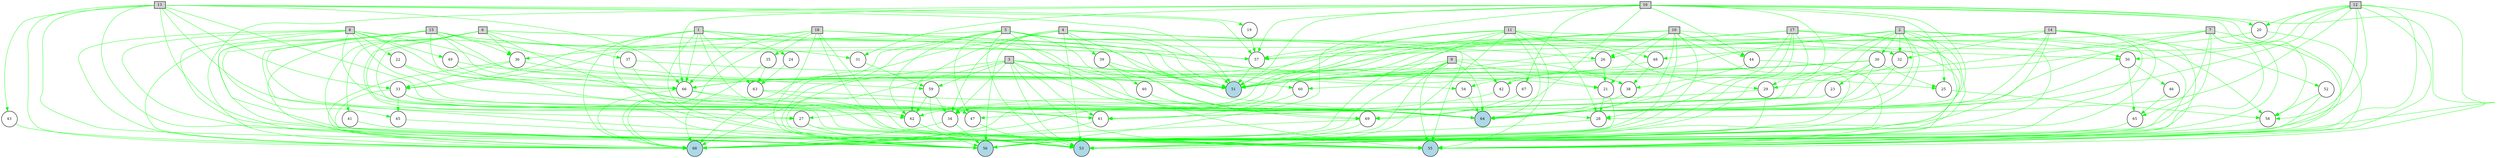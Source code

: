 digraph {
	node [fontsize=9 height=0.2 shape=circle width=0.2]
	1 [fillcolor=lightgray shape=box style=filled]
	2 [fillcolor=lightgray shape=box style=filled]
	3 [fillcolor=lightgray shape=box style=filled]
	4 [fillcolor=lightgray shape=box style=filled]
	5 [fillcolor=lightgray shape=box style=filled]
	6 [fillcolor=lightgray shape=box style=filled]
	7 [fillcolor=lightgray shape=box style=filled]
	8 [fillcolor=lightgray shape=box style=filled]
	9 [fillcolor=lightgray shape=box style=filled]
	10 [fillcolor=lightgray shape=box style=filled]
	11 [fillcolor=lightgray shape=box style=filled]
	12 [fillcolor=lightgray shape=box style=filled]
	13 [fillcolor=lightgray shape=box style=filled]
	14 [fillcolor=lightgray shape=box style=filled]
	15 [fillcolor=lightgray shape=box style=filled]
	16 [fillcolor=lightgray shape=box style=filled]
	17 [fillcolor=lightgray shape=box style=filled]
	18 [fillcolor=lightgray shape=box style=filled]
	51 [fillcolor=lightblue style=filled]
	53 [fillcolor=lightblue style=filled]
	56 [fillcolor=lightblue style=filled]
	55 [fillcolor=lightblue style=filled]
	68 [fillcolor=lightblue style=filled]
	64 [fillcolor=lightblue style=filled]
	19 [fillcolor=white style=filled]
	20 [fillcolor=white style=filled]
	21 [fillcolor=white style=filled]
	22 [fillcolor=white style=filled]
	23 [fillcolor=white style=filled]
	24 [fillcolor=white style=filled]
	25 [fillcolor=white style=filled]
	26 [fillcolor=white style=filled]
	27 [fillcolor=white style=filled]
	28 [fillcolor=white style=filled]
	29 [fillcolor=white style=filled]
	30 [fillcolor=white style=filled]
	31 [fillcolor=white style=filled]
	32 [fillcolor=white style=filled]
	33 [fillcolor=white style=filled]
	34 [fillcolor=white style=filled]
	35 [fillcolor=white style=filled]
	36 [fillcolor=white style=filled]
	37 [fillcolor=white style=filled]
	38 [fillcolor=white style=filled]
	39 [fillcolor=white style=filled]
	40 [fillcolor=white style=filled]
	41 [fillcolor=white style=filled]
	42 [fillcolor=white style=filled]
	43 [fillcolor=white style=filled]
	44 [fillcolor=white style=filled]
	45 [fillcolor=white style=filled]
	46 [fillcolor=white style=filled]
	47 [fillcolor=white style=filled]
	48 [fillcolor=white style=filled]
	49 [fillcolor=white style=filled]
	50 [fillcolor=white style=filled]
	52 [fillcolor=white style=filled]
	54 [fillcolor=white style=filled]
	57 [fillcolor=white style=filled]
	58 [fillcolor=white style=filled]
	59 [fillcolor=white style=filled]
	60 [fillcolor=white style=filled]
	61 [fillcolor=white style=filled]
	62 [fillcolor=white style=filled]
	63 [fillcolor=white style=filled]
	65 [fillcolor=white style=filled]
	66 [fillcolor=white style=filled]
	67 [fillcolor=white style=filled]
	69 [fillcolor=white style=filled]
	1 -> 51 [color=green penwidth=0.8 style=solid]
	1 -> 53 [color=green penwidth=0.8 style=solid]
	1 -> 56 [color=green penwidth=0.8 style=solid]
	1 -> 55 [color=green penwidth=0.8 style=solid]
	1 -> 68 [color=green penwidth=0.8 style=solid]
	1 -> 64 [color=green penwidth=0.8 style=solid]
	2 -> 51 [color=green penwidth=0.8 style=solid]
	2 -> 53 [color=green penwidth=0.8 style=solid]
	2 -> 56 [color=green penwidth=0.8 style=solid]
	2 -> 55 [color=green penwidth=0.8 style=solid]
	2 -> 68 [color=green penwidth=0.8 style=solid]
	2 -> 64 [color=green penwidth=0.8 style=solid]
	3 -> 51 [color=green penwidth=0.8 style=solid]
	3 -> 53 [color=green penwidth=0.8 style=solid]
	3 -> 56 [color=green penwidth=0.8 style=solid]
	3 -> 55 [color=green penwidth=0.8 style=solid]
	3 -> 68 [color=green penwidth=0.8 style=solid]
	3 -> 64 [color=green penwidth=0.8 style=solid]
	4 -> 51 [color=green penwidth=0.8 style=solid]
	4 -> 53 [color=green penwidth=0.8 style=solid]
	4 -> 56 [color=green penwidth=0.8 style=solid]
	4 -> 55 [color=green penwidth=0.8 style=solid]
	4 -> 68 [color=green penwidth=0.8 style=solid]
	4 -> 64 [color=green penwidth=0.8 style=solid]
	5 -> 51 [color=green penwidth=0.8 style=solid]
	5 -> 53 [color=green penwidth=0.8 style=solid]
	5 -> 56 [color=green penwidth=0.8 style=solid]
	5 -> 55 [color=green penwidth=0.8 style=solid]
	5 -> 68 [color=green penwidth=0.8 style=solid]
	5 -> 64 [color=green penwidth=0.8 style=solid]
	6 -> 51 [color=green penwidth=0.8 style=solid]
	6 -> 53 [color=green penwidth=0.8 style=solid]
	6 -> 56 [color=green penwidth=0.8 style=solid]
	6 -> 55 [color=green penwidth=0.8 style=solid]
	6 -> 68 [color=green penwidth=0.8 style=solid]
	6 -> 64 [color=green penwidth=0.8 style=solid]
	7 -> 51 [color=green penwidth=0.8 style=solid]
	7 -> 53 [color=green penwidth=0.8 style=solid]
	7 -> 56 [color=green penwidth=0.8 style=solid]
	7 -> 55 [color=green penwidth=0.8 style=solid]
	7 -> 68 [color=green penwidth=0.8 style=solid]
	7 -> 64 [color=green penwidth=0.8 style=solid]
	8 -> 51 [color=green penwidth=0.8 style=solid]
	8 -> 53 [color=green penwidth=0.8 style=solid]
	8 -> 56 [color=green penwidth=0.8 style=solid]
	8 -> 55 [color=green penwidth=0.8 style=solid]
	8 -> 68 [color=green penwidth=0.8 style=solid]
	8 -> 64 [color=green penwidth=0.8 style=solid]
	9 -> 51 [color=green penwidth=0.8 style=solid]
	9 -> 53 [color=green penwidth=0.8 style=solid]
	9 -> 56 [color=green penwidth=0.8 style=solid]
	9 -> 55 [color=green penwidth=0.8 style=solid]
	9 -> 68 [color=green penwidth=0.8 style=solid]
	9 -> 64 [color=green penwidth=0.8 style=solid]
	10 -> 51 [color=green penwidth=0.8 style=solid]
	10 -> 53 [color=green penwidth=0.8 style=solid]
	10 -> 56 [color=green penwidth=0.8 style=solid]
	10 -> 55 [color=green penwidth=0.8 style=solid]
	10 -> 68 [color=green penwidth=0.8 style=solid]
	10 -> 64 [color=green penwidth=0.8 style=solid]
	11 -> 51 [color=green penwidth=0.8 style=solid]
	11 -> 53 [color=green penwidth=0.8 style=solid]
	11 -> 56 [color=green penwidth=0.8 style=solid]
	11 -> 55 [color=green penwidth=0.8 style=solid]
	11 -> 68 [color=green penwidth=0.8 style=solid]
	11 -> 64 [color=green penwidth=0.8 style=solid]
	12 -> 51 [color=green penwidth=0.8 style=solid]
	12 -> 53 [color=green penwidth=0.8 style=solid]
	12 -> 56 [color=green penwidth=0.8 style=solid]
	12 -> 55 [color=green penwidth=0.8 style=solid]
	12 -> 68 [color=green penwidth=0.8 style=solid]
	12 -> 64 [color=green penwidth=0.8 style=solid]
	13 -> 51 [color=green penwidth=0.8 style=solid]
	13 -> 53 [color=green penwidth=0.8 style=solid]
	13 -> 56 [color=green penwidth=0.8 style=solid]
	13 -> 55 [color=green penwidth=0.8 style=solid]
	13 -> 68 [color=green penwidth=0.8 style=solid]
	13 -> 64 [color=green penwidth=0.8 style=solid]
	14 -> 51 [color=green penwidth=0.8 style=solid]
	14 -> 53 [color=green penwidth=0.8 style=solid]
	14 -> 56 [color=green penwidth=0.8 style=solid]
	14 -> 55 [color=green penwidth=0.8 style=solid]
	14 -> 68 [color=green penwidth=0.8 style=solid]
	14 -> 64 [color=green penwidth=0.8 style=solid]
	15 -> 51 [color=green penwidth=0.8 style=solid]
	15 -> 53 [color=green penwidth=0.8 style=solid]
	15 -> 56 [color=green penwidth=0.8 style=solid]
	15 -> 55 [color=green penwidth=0.8 style=solid]
	15 -> 68 [color=green penwidth=0.8 style=solid]
	15 -> 64 [color=green penwidth=0.8 style=solid]
	16 -> 51 [color=green penwidth=0.8 style=solid]
	16 -> 53 [color=green penwidth=0.8 style=solid]
	16 -> 56 [color=green penwidth=0.8 style=solid]
	16 -> 55 [color=green penwidth=0.8 style=solid]
	16 -> 68 [color=green penwidth=0.8 style=solid]
	16 -> 64 [color=green penwidth=0.8 style=solid]
	17 -> 51 [color=green penwidth=0.8 style=solid]
	17 -> 53 [color=green penwidth=0.8 style=solid]
	17 -> 56 [color=green penwidth=0.8 style=solid]
	17 -> 55 [color=green penwidth=0.8 style=solid]
	17 -> 68 [color=green penwidth=0.8 style=solid]
	17 -> 64 [color=green penwidth=0.8 style=solid]
	18 -> 51 [color=green penwidth=0.8 style=solid]
	18 -> 53 [color=green penwidth=0.8 style=solid]
	18 -> 56 [color=green penwidth=0.8 style=solid]
	18 -> 55 [color=green penwidth=0.8 style=solid]
	18 -> 68 [color=green penwidth=0.8 style=solid]
	18 -> 64 [color=green penwidth=0.8 style=solid]
	2 -> 66 [color=green penwidth=0.8 style=solid]
	66 -> 55 [color=green penwidth=0.8 style=solid]
	9 -> 66 [color=green penwidth=0.8 style=solid]
	13 -> 66 [color=green penwidth=0.8 style=solid]
	8 -> 66 [color=green penwidth=0.8 style=solid]
	16 -> 66 [color=green penwidth=0.8 style=solid]
	14 -> 57 [color=green penwidth=0.8 style=solid]
	57 -> 51 [color=green penwidth=0.8 style=solid]
	18 -> 66 [color=green penwidth=0.8 style=solid]
	15 -> 57 [color=green penwidth=0.8 style=solid]
	8 -> 57 [color=green penwidth=0.8 style=solid]
	12 -> 58 [color=green penwidth=0.8 style=solid]
	58 -> 55 [color=green penwidth=0.8 style=solid]
	17 -> 57 [color=green penwidth=0.8 style=solid]
	2 -> 61 [color=green penwidth=0.8 style=solid]
	61 -> 68 [color=green penwidth=0.8 style=solid]
	2 -> 58 [color=green penwidth=0.8 style=solid]
	9 -> 21 [color=green penwidth=0.8 style=solid]
	21 -> 56 [color=green penwidth=0.8 style=solid]
	3 -> 61 [color=green penwidth=0.8 style=solid]
	10 -> 26 [color=green penwidth=0.8 style=solid]
	26 -> 51 [color=green penwidth=0.8 style=solid]
	5 -> 26 [color=green penwidth=0.8 style=solid]
	16 -> 57 [color=green penwidth=0.8 style=solid]
	12 -> 20 [color=green penwidth=0.8 style=solid]
	20 -> 53 [color=green penwidth=0.8 style=solid]
	1 -> 63 [color=green penwidth=0.8 style=solid]
	63 -> 64 [color=green penwidth=0.8 style=solid]
	1 -> 66 [color=green penwidth=0.8 style=solid]
	7 -> 26 [color=green penwidth=0.8 style=solid]
	11 -> 28 [color=green penwidth=0.8 style=solid]
	28 -> 68 [color=green penwidth=0.8 style=solid]
	66 -> 68 [color=green penwidth=0.8 style=solid]
	16 -> 29 [color=green penwidth=0.8 style=solid]
	29 -> 56 [color=green penwidth=0.8 style=solid]
	5 -> 33 [color=green penwidth=0.8 style=solid]
	33 -> 68 [color=green penwidth=0.8 style=solid]
	18 -> 35 [color=green penwidth=0.8 style=solid]
	35 -> 68 [color=green penwidth=0.8 style=solid]
	3 -> 59 [color=green penwidth=0.8 style=solid]
	59 -> 53 [color=green penwidth=0.8 style=solid]
	2 -> 32 [color=green penwidth=0.8 style=solid]
	32 -> 64 [color=green penwidth=0.8 style=solid]
	2 -> 30 [color=green penwidth=0.8 style=solid]
	30 -> 51 [color=green penwidth=0.8 style=solid]
	6 -> 36 [color=green penwidth=0.8 style=solid]
	36 -> 68 [color=green penwidth=0.8 style=solid]
	15 -> 36 [color=green penwidth=0.8 style=solid]
	16 -> 58 [color=green penwidth=0.8 style=solid]
	4 -> 34 [color=green penwidth=0.8 style=solid]
	34 -> 56 [color=green penwidth=0.8 style=solid]
	15 -> 59 [color=green penwidth=0.8 style=solid]
	6 -> 41 [color=green penwidth=0.8 style=solid]
	41 -> 56 [color=green penwidth=0.8 style=solid]
	13 -> 57 [color=green penwidth=0.8 style=solid]
	1 -> 33 [color=green penwidth=0.8 style=solid]
	16 -> 69 [color=green penwidth=0.8 style=solid]
	69 -> 68 [color=green penwidth=0.8 style=solid]
	6 -> 37 [color=green penwidth=0.8 style=solid]
	37 -> 53 [color=green penwidth=0.8 style=solid]
	5 -> 29 [color=green penwidth=0.8 style=solid]
	13 -> 33 [color=green penwidth=0.8 style=solid]
	36 -> 51 [color=green penwidth=0.8 style=solid]
	8 -> 62 [color=green penwidth=0.8 style=solid]
	62 -> 56 [color=green penwidth=0.8 style=solid]
	16 -> 20 [color=green penwidth=0.8 style=solid]
	11 -> 34 [color=green penwidth=0.8 style=solid]
	3 -> 34 [color=green penwidth=0.8 style=solid]
	15 -> 27 [color=green penwidth=0.8 style=solid]
	27 -> 55 [color=green penwidth=0.8 style=solid]
	10 -> 57 [color=green penwidth=0.8 style=solid]
	27 -> 53 [color=green penwidth=0.8 style=solid]
	14 -> 32 [color=green penwidth=0.8 style=solid]
	17 -> 28 [color=green penwidth=0.8 style=solid]
	10 -> 44 [color=green penwidth=0.8 style=solid]
	44 -> 53 [color=green penwidth=0.8 style=solid]
	12 -> 28 [color=green penwidth=0.8 style=solid]
	4 -> 39 [color=green penwidth=0.8 style=solid]
	39 -> 51 [color=green penwidth=0.8 style=solid]
	18 -> 36 [color=green penwidth=0.8 style=solid]
	11 -> 48 [color=green penwidth=0.8 style=solid]
	48 -> 51 [color=green penwidth=0.8 style=solid]
	10 -> 21 [color=green penwidth=0.8 style=solid]
	5 -> 62 [color=green penwidth=0.8 style=solid]
	9 -> 38 [color=green penwidth=0.8 style=solid]
	38 -> 64 [color=green penwidth=0.8 style=solid]
	8 -> 49 [color=green penwidth=0.8 style=solid]
	49 -> 51 [color=green penwidth=0.8 style=solid]
	7 -> 65 [color=green penwidth=0.8 style=solid]
	65 -> 55 [color=green penwidth=0.8 style=solid]
	30 -> 64 [color=green penwidth=0.8 style=solid]
	69 -> 53 [color=green penwidth=0.8 style=solid]
	5 -> 47 [color=green penwidth=0.8 style=solid]
	47 -> 53 [color=green penwidth=0.8 style=solid]
	12 -> 50 [color=green penwidth=0.8 style=solid]
	50 -> 64 [color=green penwidth=0.8 style=solid]
	17 -> 50 [color=green penwidth=0.8 style=solid]
	48 -> 38 [color=green penwidth=0.8 style=solid]
	63 -> 62 [color=green penwidth=0.8 style=solid]
	14 -> 52 [color=green penwidth=0.8 style=solid]
	52 -> 55 [color=green penwidth=0.8 style=solid]
	32 -> 29 [color=green penwidth=0.8 style=solid]
	2 -> 47 [color=green penwidth=0.8 style=solid]
	30 -> 61 [color=green penwidth=0.8 style=solid]
	49 -> 28 [color=green penwidth=0.8 style=solid]
	11 -> 32 [color=green penwidth=0.8 style=solid]
	34 -> 68 [color=green penwidth=0.8 style=solid]
	59 -> 34 [color=green penwidth=0.8 style=solid]
	15 -> 45 [color=green penwidth=0.8 style=solid]
	45 -> 56 [color=green penwidth=0.8 style=solid]
	50 -> 65 [color=green penwidth=0.8 style=solid]
	59 -> 62 [color=green penwidth=0.8 style=solid]
	13 -> 19 [color=green penwidth=0.8 style=solid]
	19 -> 57 [color=green penwidth=0.8 style=solid]
	20 -> 48 [color=green penwidth=0.8 style=solid]
	16 -> 25 [color=green penwidth=0.8 style=solid]
	25 -> 58 [color=green penwidth=0.8 style=solid]
	33 -> 61 [color=green penwidth=0.8 style=solid]
	29 -> 27 [color=green penwidth=0.8 style=solid]
	39 -> 69 [color=green penwidth=0.8 style=solid]
	36 -> 33 [color=green penwidth=0.8 style=solid]
	30 -> 25 [color=green penwidth=0.8 style=solid]
	26 -> 21 [color=green penwidth=0.8 style=solid]
	15 -> 31 [color=green penwidth=0.8 style=solid]
	31 -> 59 [color=green penwidth=0.8 style=solid]
	37 -> 21 [color=green penwidth=0.8 style=solid]
	30 -> 23 [color=green penwidth=0.8 style=solid]
	23 -> 61 [color=green penwidth=0.8 style=solid]
	3 -> 60 [color=green penwidth=0.8 style=solid]
	60 -> 61 [color=green penwidth=0.8 style=solid]
	5 -> 42 [color=green penwidth=0.8 style=solid]
	42 -> 62 [color=green penwidth=0.8 style=solid]
	10 -> 66 [color=green penwidth=0.8 style=solid]
	1 -> 24 [color=green penwidth=0.8 style=solid]
	24 -> 63 [color=green penwidth=0.8 style=solid]
	33 -> 45 [color=green penwidth=0.8 style=solid]
	3 -> 54 [color=green penwidth=0.8 style=solid]
	54 -> 64 [color=green penwidth=0.8 style=solid]
	44 -> 38 [color=green penwidth=0.8 style=solid]
	30 -> 60 [color=green penwidth=0.8 style=solid]
	33 -> 47 [color=green penwidth=0.8 style=solid]
	21 -> 28 [color=green penwidth=0.8 style=solid]
	35 -> 63 [color=green penwidth=0.8 style=solid]
	50 -> 46 [color=green penwidth=0.8 style=solid]
	46 -> 65 [color=green penwidth=0.8 style=solid]
	15 -> 66 [color=green penwidth=0.8 style=solid]
	2 -> 54 [color=green penwidth=0.8 style=solid]
	4 -> 62 [color=green penwidth=0.8 style=solid]
	16 -> 44 [color=green penwidth=0.8 style=solid]
	66 -> 61 [color=green penwidth=0.8 style=solid]
	8 -> 22 [color=green penwidth=0.8 style=solid]
	22 -> 66 [color=green penwidth=0.8 style=solid]
	39 -> 40 [color=green penwidth=0.8 style=solid]
	40 -> 69 [color=green penwidth=0.8 style=solid]
	4 -> 50 [color=green penwidth=0.8 style=solid]
	13 -> 43 [color=green penwidth=0.8 style=solid]
	43 -> 68 [color=green penwidth=0.8 style=solid]
	30 -> 42 [color=green penwidth=0.8 style=solid]
	22 -> 64 [color=green penwidth=0.8 style=solid]
	16 -> 67 [color=green penwidth=0.8 style=solid]
	67 -> 69 [color=green penwidth=0.8 style=solid]
	13 -> 27 [color=green penwidth=0.8 style=solid]
	6 -> 25 [color=green penwidth=0.8 style=solid]
	18 -> 38 [color=green penwidth=0.8 style=solid]
	52 -> 58 [color=green penwidth=0.8 style=solid]
	16 -> 31 [color=green penwidth=0.8 style=solid]
	17 -> 66 [color=green penwidth=0.8 style=solid]
}
